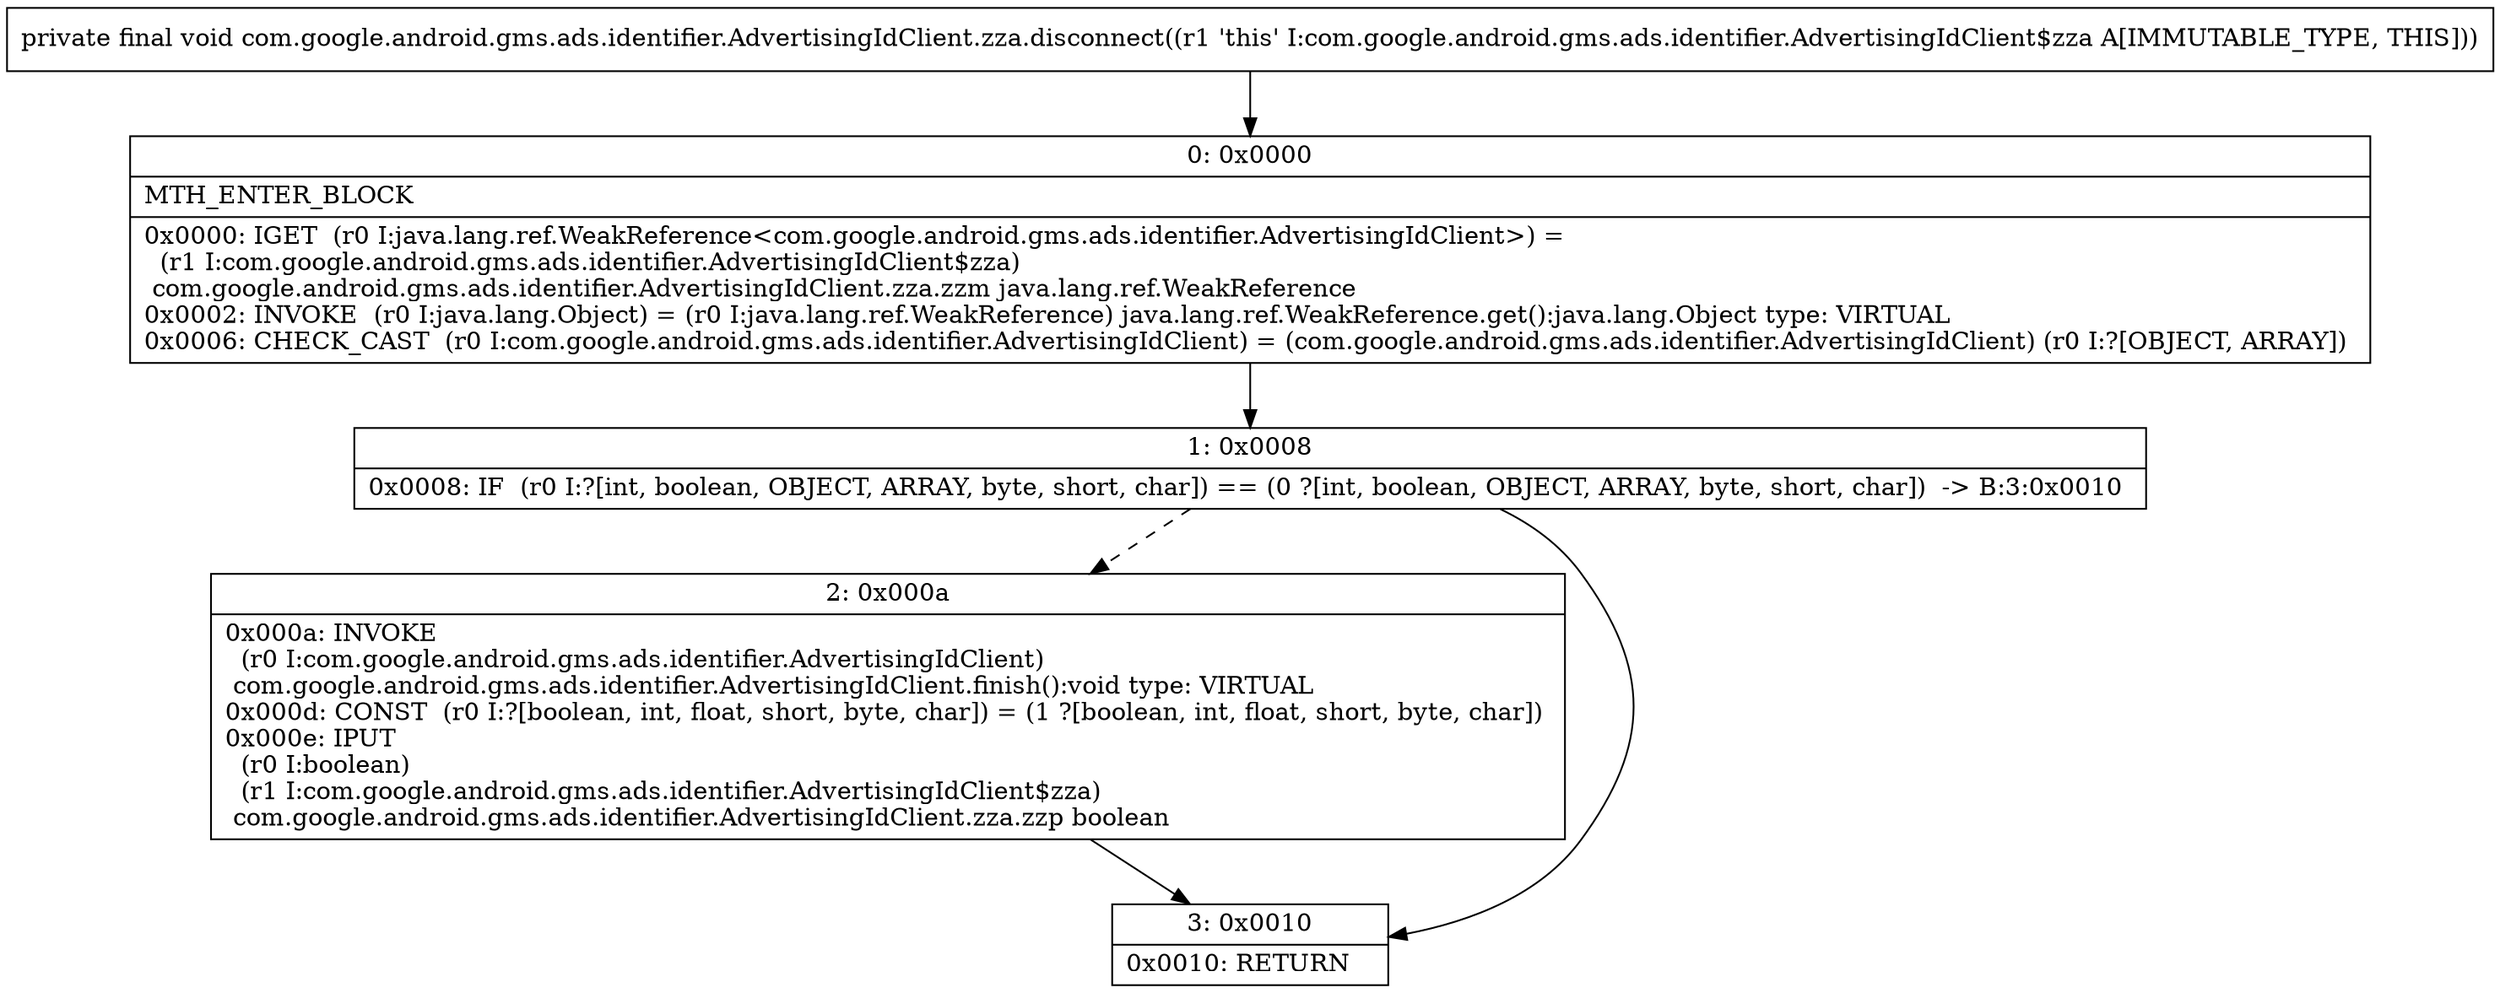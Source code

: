 digraph "CFG forcom.google.android.gms.ads.identifier.AdvertisingIdClient.zza.disconnect()V" {
Node_0 [shape=record,label="{0\:\ 0x0000|MTH_ENTER_BLOCK\l|0x0000: IGET  (r0 I:java.lang.ref.WeakReference\<com.google.android.gms.ads.identifier.AdvertisingIdClient\>) = \l  (r1 I:com.google.android.gms.ads.identifier.AdvertisingIdClient$zza)\l com.google.android.gms.ads.identifier.AdvertisingIdClient.zza.zzm java.lang.ref.WeakReference \l0x0002: INVOKE  (r0 I:java.lang.Object) = (r0 I:java.lang.ref.WeakReference) java.lang.ref.WeakReference.get():java.lang.Object type: VIRTUAL \l0x0006: CHECK_CAST  (r0 I:com.google.android.gms.ads.identifier.AdvertisingIdClient) = (com.google.android.gms.ads.identifier.AdvertisingIdClient) (r0 I:?[OBJECT, ARRAY]) \l}"];
Node_1 [shape=record,label="{1\:\ 0x0008|0x0008: IF  (r0 I:?[int, boolean, OBJECT, ARRAY, byte, short, char]) == (0 ?[int, boolean, OBJECT, ARRAY, byte, short, char])  \-\> B:3:0x0010 \l}"];
Node_2 [shape=record,label="{2\:\ 0x000a|0x000a: INVOKE  \l  (r0 I:com.google.android.gms.ads.identifier.AdvertisingIdClient)\l com.google.android.gms.ads.identifier.AdvertisingIdClient.finish():void type: VIRTUAL \l0x000d: CONST  (r0 I:?[boolean, int, float, short, byte, char]) = (1 ?[boolean, int, float, short, byte, char]) \l0x000e: IPUT  \l  (r0 I:boolean)\l  (r1 I:com.google.android.gms.ads.identifier.AdvertisingIdClient$zza)\l com.google.android.gms.ads.identifier.AdvertisingIdClient.zza.zzp boolean \l}"];
Node_3 [shape=record,label="{3\:\ 0x0010|0x0010: RETURN   \l}"];
MethodNode[shape=record,label="{private final void com.google.android.gms.ads.identifier.AdvertisingIdClient.zza.disconnect((r1 'this' I:com.google.android.gms.ads.identifier.AdvertisingIdClient$zza A[IMMUTABLE_TYPE, THIS])) }"];
MethodNode -> Node_0;
Node_0 -> Node_1;
Node_1 -> Node_2[style=dashed];
Node_1 -> Node_3;
Node_2 -> Node_3;
}

